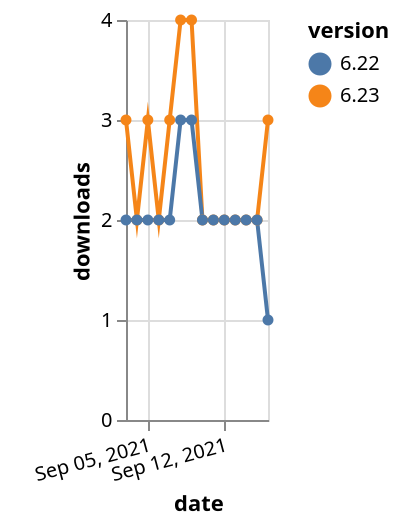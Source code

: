 {"$schema": "https://vega.github.io/schema/vega-lite/v5.json", "description": "A simple bar chart with embedded data.", "data": {"values": [{"date": "2021-09-03", "total": 2383, "delta": 3, "version": "6.23"}, {"date": "2021-09-04", "total": 2385, "delta": 2, "version": "6.23"}, {"date": "2021-09-05", "total": 2388, "delta": 3, "version": "6.23"}, {"date": "2021-09-06", "total": 2390, "delta": 2, "version": "6.23"}, {"date": "2021-09-07", "total": 2393, "delta": 3, "version": "6.23"}, {"date": "2021-09-08", "total": 2397, "delta": 4, "version": "6.23"}, {"date": "2021-09-09", "total": 2401, "delta": 4, "version": "6.23"}, {"date": "2021-09-10", "total": 2403, "delta": 2, "version": "6.23"}, {"date": "2021-09-11", "total": 2405, "delta": 2, "version": "6.23"}, {"date": "2021-09-12", "total": 2407, "delta": 2, "version": "6.23"}, {"date": "2021-09-13", "total": 2409, "delta": 2, "version": "6.23"}, {"date": "2021-09-14", "total": 2411, "delta": 2, "version": "6.23"}, {"date": "2021-09-15", "total": 2413, "delta": 2, "version": "6.23"}, {"date": "2021-09-16", "total": 2416, "delta": 3, "version": "6.23"}, {"date": "2021-09-03", "total": 2311, "delta": 2, "version": "6.22"}, {"date": "2021-09-04", "total": 2313, "delta": 2, "version": "6.22"}, {"date": "2021-09-05", "total": 2315, "delta": 2, "version": "6.22"}, {"date": "2021-09-06", "total": 2317, "delta": 2, "version": "6.22"}, {"date": "2021-09-07", "total": 2319, "delta": 2, "version": "6.22"}, {"date": "2021-09-08", "total": 2322, "delta": 3, "version": "6.22"}, {"date": "2021-09-09", "total": 2325, "delta": 3, "version": "6.22"}, {"date": "2021-09-10", "total": 2327, "delta": 2, "version": "6.22"}, {"date": "2021-09-11", "total": 2329, "delta": 2, "version": "6.22"}, {"date": "2021-09-12", "total": 2331, "delta": 2, "version": "6.22"}, {"date": "2021-09-13", "total": 2333, "delta": 2, "version": "6.22"}, {"date": "2021-09-14", "total": 2335, "delta": 2, "version": "6.22"}, {"date": "2021-09-15", "total": 2337, "delta": 2, "version": "6.22"}, {"date": "2021-09-16", "total": 2338, "delta": 1, "version": "6.22"}]}, "width": "container", "mark": {"type": "line", "point": {"filled": true}}, "encoding": {"x": {"field": "date", "type": "temporal", "timeUnit": "yearmonthdate", "title": "date", "axis": {"labelAngle": -15}}, "y": {"field": "delta", "type": "quantitative", "title": "downloads"}, "color": {"field": "version", "type": "nominal"}, "tooltip": {"field": "delta"}}}
